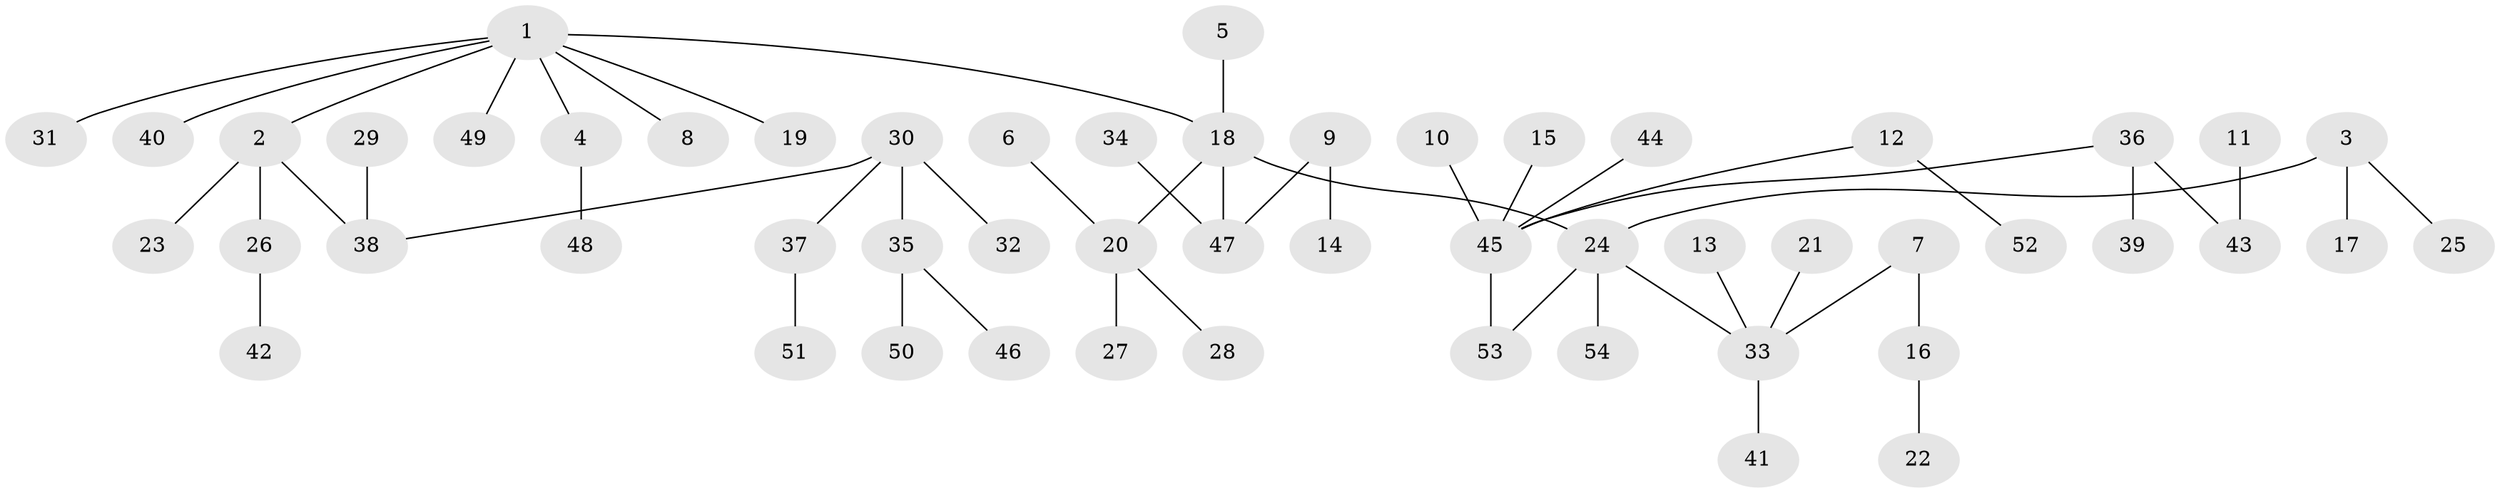 // original degree distribution, {5: 0.046296296296296294, 6: 0.027777777777777776, 3: 0.12962962962962962, 4: 0.037037037037037035, 2: 0.28703703703703703, 1: 0.4722222222222222}
// Generated by graph-tools (version 1.1) at 2025/50/03/09/25 03:50:20]
// undirected, 54 vertices, 53 edges
graph export_dot {
graph [start="1"]
  node [color=gray90,style=filled];
  1;
  2;
  3;
  4;
  5;
  6;
  7;
  8;
  9;
  10;
  11;
  12;
  13;
  14;
  15;
  16;
  17;
  18;
  19;
  20;
  21;
  22;
  23;
  24;
  25;
  26;
  27;
  28;
  29;
  30;
  31;
  32;
  33;
  34;
  35;
  36;
  37;
  38;
  39;
  40;
  41;
  42;
  43;
  44;
  45;
  46;
  47;
  48;
  49;
  50;
  51;
  52;
  53;
  54;
  1 -- 2 [weight=1.0];
  1 -- 4 [weight=1.0];
  1 -- 8 [weight=1.0];
  1 -- 18 [weight=1.0];
  1 -- 19 [weight=1.0];
  1 -- 31 [weight=1.0];
  1 -- 40 [weight=1.0];
  1 -- 49 [weight=1.0];
  2 -- 23 [weight=1.0];
  2 -- 26 [weight=1.0];
  2 -- 38 [weight=1.0];
  3 -- 17 [weight=1.0];
  3 -- 24 [weight=1.0];
  3 -- 25 [weight=1.0];
  4 -- 48 [weight=1.0];
  5 -- 18 [weight=1.0];
  6 -- 20 [weight=1.0];
  7 -- 16 [weight=1.0];
  7 -- 33 [weight=1.0];
  9 -- 14 [weight=1.0];
  9 -- 47 [weight=1.0];
  10 -- 45 [weight=1.0];
  11 -- 43 [weight=1.0];
  12 -- 45 [weight=1.0];
  12 -- 52 [weight=1.0];
  13 -- 33 [weight=1.0];
  15 -- 45 [weight=1.0];
  16 -- 22 [weight=1.0];
  18 -- 20 [weight=1.0];
  18 -- 24 [weight=1.0];
  18 -- 47 [weight=1.0];
  20 -- 27 [weight=1.0];
  20 -- 28 [weight=1.0];
  21 -- 33 [weight=1.0];
  24 -- 33 [weight=1.0];
  24 -- 53 [weight=1.0];
  24 -- 54 [weight=1.0];
  26 -- 42 [weight=1.0];
  29 -- 38 [weight=1.0];
  30 -- 32 [weight=1.0];
  30 -- 35 [weight=1.0];
  30 -- 37 [weight=1.0];
  30 -- 38 [weight=1.0];
  33 -- 41 [weight=1.0];
  34 -- 47 [weight=1.0];
  35 -- 46 [weight=1.0];
  35 -- 50 [weight=1.0];
  36 -- 39 [weight=1.0];
  36 -- 43 [weight=1.0];
  36 -- 45 [weight=1.0];
  37 -- 51 [weight=1.0];
  44 -- 45 [weight=1.0];
  45 -- 53 [weight=1.0];
}
